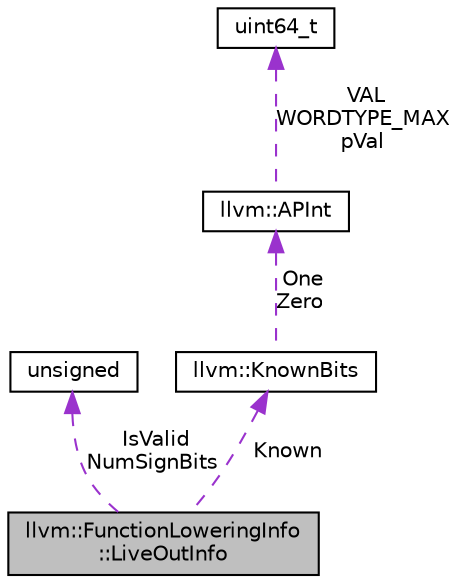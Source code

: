 digraph "llvm::FunctionLoweringInfo::LiveOutInfo"
{
 // LATEX_PDF_SIZE
  bgcolor="transparent";
  edge [fontname="Helvetica",fontsize="10",labelfontname="Helvetica",labelfontsize="10"];
  node [fontname="Helvetica",fontsize="10",shape="box"];
  Node1 [label="llvm::FunctionLoweringInfo\l::LiveOutInfo",height=0.2,width=0.4,color="black", fillcolor="grey75", style="filled", fontcolor="black",tooltip=" "];
  Node2 -> Node1 [dir="back",color="darkorchid3",fontsize="10",style="dashed",label=" IsValid\nNumSignBits" ,fontname="Helvetica"];
  Node2 [label="unsigned",height=0.2,width=0.4,color="black",URL="$classunsigned.html",tooltip=" "];
  Node3 -> Node1 [dir="back",color="darkorchid3",fontsize="10",style="dashed",label=" Known" ,fontname="Helvetica"];
  Node3 [label="llvm::KnownBits",height=0.2,width=0.4,color="black",URL="$structllvm_1_1KnownBits.html",tooltip=" "];
  Node4 -> Node3 [dir="back",color="darkorchid3",fontsize="10",style="dashed",label=" One\nZero" ,fontname="Helvetica"];
  Node4 [label="llvm::APInt",height=0.2,width=0.4,color="black",URL="$classllvm_1_1APInt.html",tooltip="Class for arbitrary precision integers."];
  Node5 -> Node4 [dir="back",color="darkorchid3",fontsize="10",style="dashed",label=" VAL\nWORDTYPE_MAX\npVal" ,fontname="Helvetica"];
  Node5 [label="uint64_t",height=0.2,width=0.4,color="black",tooltip=" "];
}
